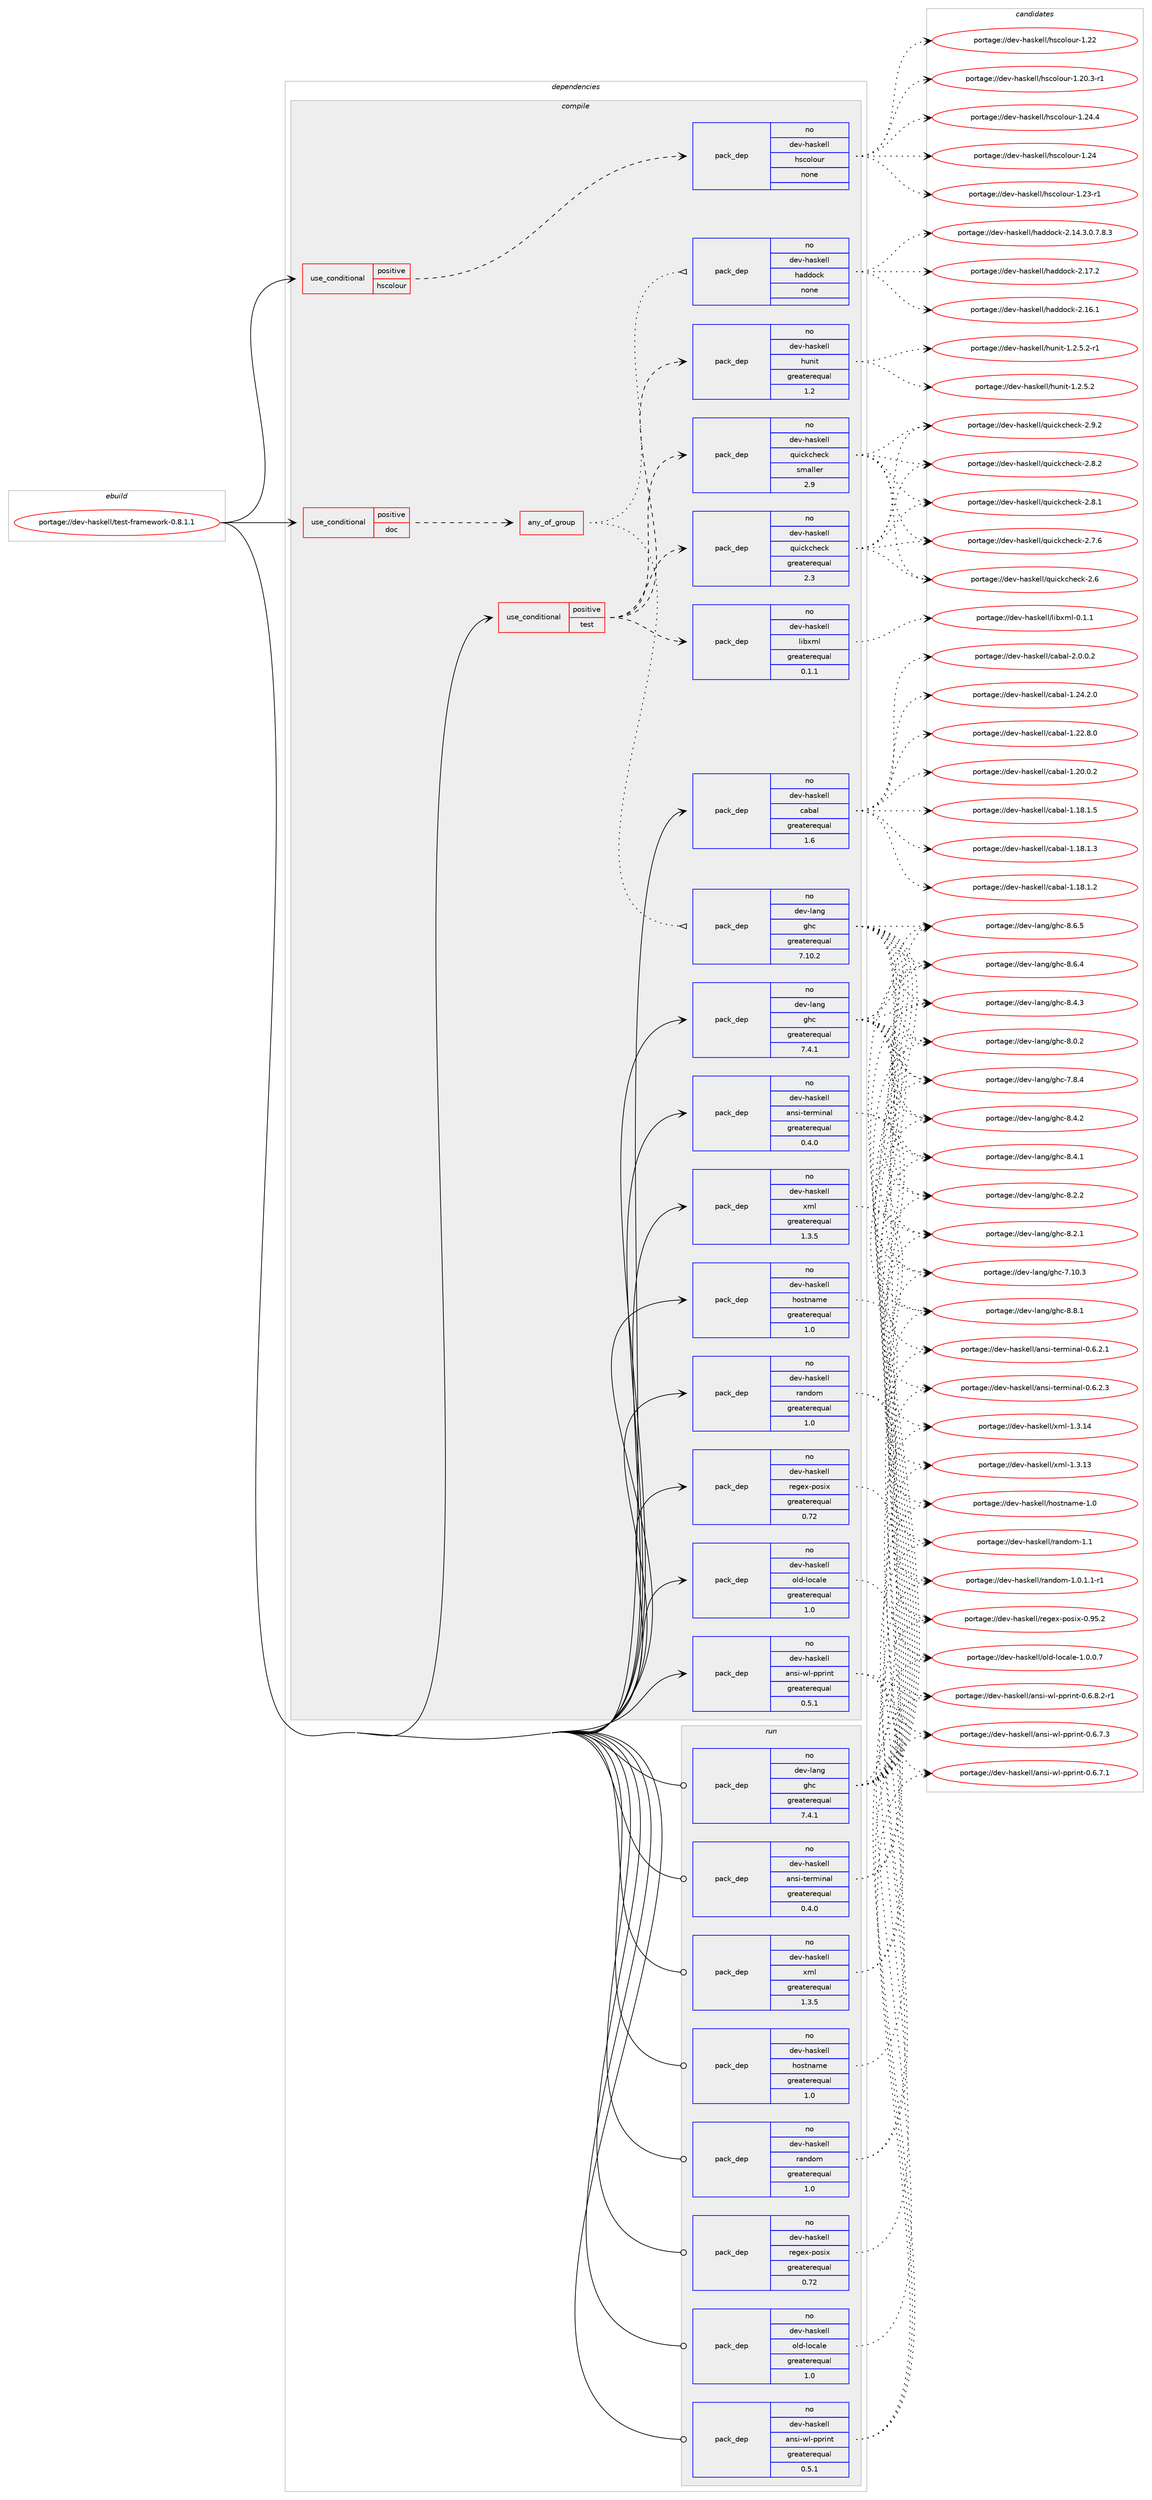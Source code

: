 digraph prolog {

# *************
# Graph options
# *************

newrank=true;
concentrate=true;
compound=true;
graph [rankdir=LR,fontname=Helvetica,fontsize=10,ranksep=1.5];#, ranksep=2.5, nodesep=0.2];
edge  [arrowhead=vee];
node  [fontname=Helvetica,fontsize=10];

# **********
# The ebuild
# **********

subgraph cluster_leftcol {
color=gray;
label=<<i>ebuild</i>>;
id [label="portage://dev-haskell/test-framework-0.8.1.1", color=red, width=4, href="../dev-haskell/test-framework-0.8.1.1.svg"];
}

# ****************
# The dependencies
# ****************

subgraph cluster_midcol {
color=gray;
label=<<i>dependencies</i>>;
subgraph cluster_compile {
fillcolor="#eeeeee";
style=filled;
label=<<i>compile</i>>;
subgraph cond131439 {
dependency542362 [label=<<TABLE BORDER="0" CELLBORDER="1" CELLSPACING="0" CELLPADDING="4"><TR><TD ROWSPAN="3" CELLPADDING="10">use_conditional</TD></TR><TR><TD>positive</TD></TR><TR><TD>doc</TD></TR></TABLE>>, shape=none, color=red];
subgraph any5641 {
dependency542363 [label=<<TABLE BORDER="0" CELLBORDER="1" CELLSPACING="0" CELLPADDING="4"><TR><TD CELLPADDING="10">any_of_group</TD></TR></TABLE>>, shape=none, color=red];subgraph pack405045 {
dependency542364 [label=<<TABLE BORDER="0" CELLBORDER="1" CELLSPACING="0" CELLPADDING="4" WIDTH="220"><TR><TD ROWSPAN="6" CELLPADDING="30">pack_dep</TD></TR><TR><TD WIDTH="110">no</TD></TR><TR><TD>dev-haskell</TD></TR><TR><TD>haddock</TD></TR><TR><TD>none</TD></TR><TR><TD></TD></TR></TABLE>>, shape=none, color=blue];
}
dependency542363:e -> dependency542364:w [weight=20,style="dotted",arrowhead="oinv"];
subgraph pack405046 {
dependency542365 [label=<<TABLE BORDER="0" CELLBORDER="1" CELLSPACING="0" CELLPADDING="4" WIDTH="220"><TR><TD ROWSPAN="6" CELLPADDING="30">pack_dep</TD></TR><TR><TD WIDTH="110">no</TD></TR><TR><TD>dev-lang</TD></TR><TR><TD>ghc</TD></TR><TR><TD>greaterequal</TD></TR><TR><TD>7.10.2</TD></TR></TABLE>>, shape=none, color=blue];
}
dependency542363:e -> dependency542365:w [weight=20,style="dotted",arrowhead="oinv"];
}
dependency542362:e -> dependency542363:w [weight=20,style="dashed",arrowhead="vee"];
}
id:e -> dependency542362:w [weight=20,style="solid",arrowhead="vee"];
subgraph cond131440 {
dependency542366 [label=<<TABLE BORDER="0" CELLBORDER="1" CELLSPACING="0" CELLPADDING="4"><TR><TD ROWSPAN="3" CELLPADDING="10">use_conditional</TD></TR><TR><TD>positive</TD></TR><TR><TD>hscolour</TD></TR></TABLE>>, shape=none, color=red];
subgraph pack405047 {
dependency542367 [label=<<TABLE BORDER="0" CELLBORDER="1" CELLSPACING="0" CELLPADDING="4" WIDTH="220"><TR><TD ROWSPAN="6" CELLPADDING="30">pack_dep</TD></TR><TR><TD WIDTH="110">no</TD></TR><TR><TD>dev-haskell</TD></TR><TR><TD>hscolour</TD></TR><TR><TD>none</TD></TR><TR><TD></TD></TR></TABLE>>, shape=none, color=blue];
}
dependency542366:e -> dependency542367:w [weight=20,style="dashed",arrowhead="vee"];
}
id:e -> dependency542366:w [weight=20,style="solid",arrowhead="vee"];
subgraph cond131441 {
dependency542368 [label=<<TABLE BORDER="0" CELLBORDER="1" CELLSPACING="0" CELLPADDING="4"><TR><TD ROWSPAN="3" CELLPADDING="10">use_conditional</TD></TR><TR><TD>positive</TD></TR><TR><TD>test</TD></TR></TABLE>>, shape=none, color=red];
subgraph pack405048 {
dependency542369 [label=<<TABLE BORDER="0" CELLBORDER="1" CELLSPACING="0" CELLPADDING="4" WIDTH="220"><TR><TD ROWSPAN="6" CELLPADDING="30">pack_dep</TD></TR><TR><TD WIDTH="110">no</TD></TR><TR><TD>dev-haskell</TD></TR><TR><TD>hunit</TD></TR><TR><TD>greaterequal</TD></TR><TR><TD>1.2</TD></TR></TABLE>>, shape=none, color=blue];
}
dependency542368:e -> dependency542369:w [weight=20,style="dashed",arrowhead="vee"];
subgraph pack405049 {
dependency542370 [label=<<TABLE BORDER="0" CELLBORDER="1" CELLSPACING="0" CELLPADDING="4" WIDTH="220"><TR><TD ROWSPAN="6" CELLPADDING="30">pack_dep</TD></TR><TR><TD WIDTH="110">no</TD></TR><TR><TD>dev-haskell</TD></TR><TR><TD>libxml</TD></TR><TR><TD>greaterequal</TD></TR><TR><TD>0.1.1</TD></TR></TABLE>>, shape=none, color=blue];
}
dependency542368:e -> dependency542370:w [weight=20,style="dashed",arrowhead="vee"];
subgraph pack405050 {
dependency542371 [label=<<TABLE BORDER="0" CELLBORDER="1" CELLSPACING="0" CELLPADDING="4" WIDTH="220"><TR><TD ROWSPAN="6" CELLPADDING="30">pack_dep</TD></TR><TR><TD WIDTH="110">no</TD></TR><TR><TD>dev-haskell</TD></TR><TR><TD>quickcheck</TD></TR><TR><TD>greaterequal</TD></TR><TR><TD>2.3</TD></TR></TABLE>>, shape=none, color=blue];
}
dependency542368:e -> dependency542371:w [weight=20,style="dashed",arrowhead="vee"];
subgraph pack405051 {
dependency542372 [label=<<TABLE BORDER="0" CELLBORDER="1" CELLSPACING="0" CELLPADDING="4" WIDTH="220"><TR><TD ROWSPAN="6" CELLPADDING="30">pack_dep</TD></TR><TR><TD WIDTH="110">no</TD></TR><TR><TD>dev-haskell</TD></TR><TR><TD>quickcheck</TD></TR><TR><TD>smaller</TD></TR><TR><TD>2.9</TD></TR></TABLE>>, shape=none, color=blue];
}
dependency542368:e -> dependency542372:w [weight=20,style="dashed",arrowhead="vee"];
}
id:e -> dependency542368:w [weight=20,style="solid",arrowhead="vee"];
subgraph pack405052 {
dependency542373 [label=<<TABLE BORDER="0" CELLBORDER="1" CELLSPACING="0" CELLPADDING="4" WIDTH="220"><TR><TD ROWSPAN="6" CELLPADDING="30">pack_dep</TD></TR><TR><TD WIDTH="110">no</TD></TR><TR><TD>dev-haskell</TD></TR><TR><TD>ansi-terminal</TD></TR><TR><TD>greaterequal</TD></TR><TR><TD>0.4.0</TD></TR></TABLE>>, shape=none, color=blue];
}
id:e -> dependency542373:w [weight=20,style="solid",arrowhead="vee"];
subgraph pack405053 {
dependency542374 [label=<<TABLE BORDER="0" CELLBORDER="1" CELLSPACING="0" CELLPADDING="4" WIDTH="220"><TR><TD ROWSPAN="6" CELLPADDING="30">pack_dep</TD></TR><TR><TD WIDTH="110">no</TD></TR><TR><TD>dev-haskell</TD></TR><TR><TD>ansi-wl-pprint</TD></TR><TR><TD>greaterequal</TD></TR><TR><TD>0.5.1</TD></TR></TABLE>>, shape=none, color=blue];
}
id:e -> dependency542374:w [weight=20,style="solid",arrowhead="vee"];
subgraph pack405054 {
dependency542375 [label=<<TABLE BORDER="0" CELLBORDER="1" CELLSPACING="0" CELLPADDING="4" WIDTH="220"><TR><TD ROWSPAN="6" CELLPADDING="30">pack_dep</TD></TR><TR><TD WIDTH="110">no</TD></TR><TR><TD>dev-haskell</TD></TR><TR><TD>cabal</TD></TR><TR><TD>greaterequal</TD></TR><TR><TD>1.6</TD></TR></TABLE>>, shape=none, color=blue];
}
id:e -> dependency542375:w [weight=20,style="solid",arrowhead="vee"];
subgraph pack405055 {
dependency542376 [label=<<TABLE BORDER="0" CELLBORDER="1" CELLSPACING="0" CELLPADDING="4" WIDTH="220"><TR><TD ROWSPAN="6" CELLPADDING="30">pack_dep</TD></TR><TR><TD WIDTH="110">no</TD></TR><TR><TD>dev-haskell</TD></TR><TR><TD>hostname</TD></TR><TR><TD>greaterequal</TD></TR><TR><TD>1.0</TD></TR></TABLE>>, shape=none, color=blue];
}
id:e -> dependency542376:w [weight=20,style="solid",arrowhead="vee"];
subgraph pack405056 {
dependency542377 [label=<<TABLE BORDER="0" CELLBORDER="1" CELLSPACING="0" CELLPADDING="4" WIDTH="220"><TR><TD ROWSPAN="6" CELLPADDING="30">pack_dep</TD></TR><TR><TD WIDTH="110">no</TD></TR><TR><TD>dev-haskell</TD></TR><TR><TD>old-locale</TD></TR><TR><TD>greaterequal</TD></TR><TR><TD>1.0</TD></TR></TABLE>>, shape=none, color=blue];
}
id:e -> dependency542377:w [weight=20,style="solid",arrowhead="vee"];
subgraph pack405057 {
dependency542378 [label=<<TABLE BORDER="0" CELLBORDER="1" CELLSPACING="0" CELLPADDING="4" WIDTH="220"><TR><TD ROWSPAN="6" CELLPADDING="30">pack_dep</TD></TR><TR><TD WIDTH="110">no</TD></TR><TR><TD>dev-haskell</TD></TR><TR><TD>random</TD></TR><TR><TD>greaterequal</TD></TR><TR><TD>1.0</TD></TR></TABLE>>, shape=none, color=blue];
}
id:e -> dependency542378:w [weight=20,style="solid",arrowhead="vee"];
subgraph pack405058 {
dependency542379 [label=<<TABLE BORDER="0" CELLBORDER="1" CELLSPACING="0" CELLPADDING="4" WIDTH="220"><TR><TD ROWSPAN="6" CELLPADDING="30">pack_dep</TD></TR><TR><TD WIDTH="110">no</TD></TR><TR><TD>dev-haskell</TD></TR><TR><TD>regex-posix</TD></TR><TR><TD>greaterequal</TD></TR><TR><TD>0.72</TD></TR></TABLE>>, shape=none, color=blue];
}
id:e -> dependency542379:w [weight=20,style="solid",arrowhead="vee"];
subgraph pack405059 {
dependency542380 [label=<<TABLE BORDER="0" CELLBORDER="1" CELLSPACING="0" CELLPADDING="4" WIDTH="220"><TR><TD ROWSPAN="6" CELLPADDING="30">pack_dep</TD></TR><TR><TD WIDTH="110">no</TD></TR><TR><TD>dev-haskell</TD></TR><TR><TD>xml</TD></TR><TR><TD>greaterequal</TD></TR><TR><TD>1.3.5</TD></TR></TABLE>>, shape=none, color=blue];
}
id:e -> dependency542380:w [weight=20,style="solid",arrowhead="vee"];
subgraph pack405060 {
dependency542381 [label=<<TABLE BORDER="0" CELLBORDER="1" CELLSPACING="0" CELLPADDING="4" WIDTH="220"><TR><TD ROWSPAN="6" CELLPADDING="30">pack_dep</TD></TR><TR><TD WIDTH="110">no</TD></TR><TR><TD>dev-lang</TD></TR><TR><TD>ghc</TD></TR><TR><TD>greaterequal</TD></TR><TR><TD>7.4.1</TD></TR></TABLE>>, shape=none, color=blue];
}
id:e -> dependency542381:w [weight=20,style="solid",arrowhead="vee"];
}
subgraph cluster_compileandrun {
fillcolor="#eeeeee";
style=filled;
label=<<i>compile and run</i>>;
}
subgraph cluster_run {
fillcolor="#eeeeee";
style=filled;
label=<<i>run</i>>;
subgraph pack405061 {
dependency542382 [label=<<TABLE BORDER="0" CELLBORDER="1" CELLSPACING="0" CELLPADDING="4" WIDTH="220"><TR><TD ROWSPAN="6" CELLPADDING="30">pack_dep</TD></TR><TR><TD WIDTH="110">no</TD></TR><TR><TD>dev-haskell</TD></TR><TR><TD>ansi-terminal</TD></TR><TR><TD>greaterequal</TD></TR><TR><TD>0.4.0</TD></TR></TABLE>>, shape=none, color=blue];
}
id:e -> dependency542382:w [weight=20,style="solid",arrowhead="odot"];
subgraph pack405062 {
dependency542383 [label=<<TABLE BORDER="0" CELLBORDER="1" CELLSPACING="0" CELLPADDING="4" WIDTH="220"><TR><TD ROWSPAN="6" CELLPADDING="30">pack_dep</TD></TR><TR><TD WIDTH="110">no</TD></TR><TR><TD>dev-haskell</TD></TR><TR><TD>ansi-wl-pprint</TD></TR><TR><TD>greaterequal</TD></TR><TR><TD>0.5.1</TD></TR></TABLE>>, shape=none, color=blue];
}
id:e -> dependency542383:w [weight=20,style="solid",arrowhead="odot"];
subgraph pack405063 {
dependency542384 [label=<<TABLE BORDER="0" CELLBORDER="1" CELLSPACING="0" CELLPADDING="4" WIDTH="220"><TR><TD ROWSPAN="6" CELLPADDING="30">pack_dep</TD></TR><TR><TD WIDTH="110">no</TD></TR><TR><TD>dev-haskell</TD></TR><TR><TD>hostname</TD></TR><TR><TD>greaterequal</TD></TR><TR><TD>1.0</TD></TR></TABLE>>, shape=none, color=blue];
}
id:e -> dependency542384:w [weight=20,style="solid",arrowhead="odot"];
subgraph pack405064 {
dependency542385 [label=<<TABLE BORDER="0" CELLBORDER="1" CELLSPACING="0" CELLPADDING="4" WIDTH="220"><TR><TD ROWSPAN="6" CELLPADDING="30">pack_dep</TD></TR><TR><TD WIDTH="110">no</TD></TR><TR><TD>dev-haskell</TD></TR><TR><TD>old-locale</TD></TR><TR><TD>greaterequal</TD></TR><TR><TD>1.0</TD></TR></TABLE>>, shape=none, color=blue];
}
id:e -> dependency542385:w [weight=20,style="solid",arrowhead="odot"];
subgraph pack405065 {
dependency542386 [label=<<TABLE BORDER="0" CELLBORDER="1" CELLSPACING="0" CELLPADDING="4" WIDTH="220"><TR><TD ROWSPAN="6" CELLPADDING="30">pack_dep</TD></TR><TR><TD WIDTH="110">no</TD></TR><TR><TD>dev-haskell</TD></TR><TR><TD>random</TD></TR><TR><TD>greaterequal</TD></TR><TR><TD>1.0</TD></TR></TABLE>>, shape=none, color=blue];
}
id:e -> dependency542386:w [weight=20,style="solid",arrowhead="odot"];
subgraph pack405066 {
dependency542387 [label=<<TABLE BORDER="0" CELLBORDER="1" CELLSPACING="0" CELLPADDING="4" WIDTH="220"><TR><TD ROWSPAN="6" CELLPADDING="30">pack_dep</TD></TR><TR><TD WIDTH="110">no</TD></TR><TR><TD>dev-haskell</TD></TR><TR><TD>regex-posix</TD></TR><TR><TD>greaterequal</TD></TR><TR><TD>0.72</TD></TR></TABLE>>, shape=none, color=blue];
}
id:e -> dependency542387:w [weight=20,style="solid",arrowhead="odot"];
subgraph pack405067 {
dependency542388 [label=<<TABLE BORDER="0" CELLBORDER="1" CELLSPACING="0" CELLPADDING="4" WIDTH="220"><TR><TD ROWSPAN="6" CELLPADDING="30">pack_dep</TD></TR><TR><TD WIDTH="110">no</TD></TR><TR><TD>dev-haskell</TD></TR><TR><TD>xml</TD></TR><TR><TD>greaterequal</TD></TR><TR><TD>1.3.5</TD></TR></TABLE>>, shape=none, color=blue];
}
id:e -> dependency542388:w [weight=20,style="solid",arrowhead="odot"];
subgraph pack405068 {
dependency542389 [label=<<TABLE BORDER="0" CELLBORDER="1" CELLSPACING="0" CELLPADDING="4" WIDTH="220"><TR><TD ROWSPAN="6" CELLPADDING="30">pack_dep</TD></TR><TR><TD WIDTH="110">no</TD></TR><TR><TD>dev-lang</TD></TR><TR><TD>ghc</TD></TR><TR><TD>greaterequal</TD></TR><TR><TD>7.4.1</TD></TR></TABLE>>, shape=none, color=blue];
}
id:e -> dependency542389:w [weight=20,style="solid",arrowhead="odot"];
}
}

# **************
# The candidates
# **************

subgraph cluster_choices {
rank=same;
color=gray;
label=<<i>candidates</i>>;

subgraph choice405045 {
color=black;
nodesep=1;
choice100101118451049711510710110810847104971001001119910745504649554650 [label="portage://dev-haskell/haddock-2.17.2", color=red, width=4,href="../dev-haskell/haddock-2.17.2.svg"];
choice100101118451049711510710110810847104971001001119910745504649544649 [label="portage://dev-haskell/haddock-2.16.1", color=red, width=4,href="../dev-haskell/haddock-2.16.1.svg"];
choice1001011184510497115107101108108471049710010011199107455046495246514648465546564651 [label="portage://dev-haskell/haddock-2.14.3.0.7.8.3", color=red, width=4,href="../dev-haskell/haddock-2.14.3.0.7.8.3.svg"];
dependency542364:e -> choice100101118451049711510710110810847104971001001119910745504649554650:w [style=dotted,weight="100"];
dependency542364:e -> choice100101118451049711510710110810847104971001001119910745504649544649:w [style=dotted,weight="100"];
dependency542364:e -> choice1001011184510497115107101108108471049710010011199107455046495246514648465546564651:w [style=dotted,weight="100"];
}
subgraph choice405046 {
color=black;
nodesep=1;
choice10010111845108971101034710310499455646564649 [label="portage://dev-lang/ghc-8.8.1", color=red, width=4,href="../dev-lang/ghc-8.8.1.svg"];
choice10010111845108971101034710310499455646544653 [label="portage://dev-lang/ghc-8.6.5", color=red, width=4,href="../dev-lang/ghc-8.6.5.svg"];
choice10010111845108971101034710310499455646544652 [label="portage://dev-lang/ghc-8.6.4", color=red, width=4,href="../dev-lang/ghc-8.6.4.svg"];
choice10010111845108971101034710310499455646524651 [label="portage://dev-lang/ghc-8.4.3", color=red, width=4,href="../dev-lang/ghc-8.4.3.svg"];
choice10010111845108971101034710310499455646524650 [label="portage://dev-lang/ghc-8.4.2", color=red, width=4,href="../dev-lang/ghc-8.4.2.svg"];
choice10010111845108971101034710310499455646524649 [label="portage://dev-lang/ghc-8.4.1", color=red, width=4,href="../dev-lang/ghc-8.4.1.svg"];
choice10010111845108971101034710310499455646504650 [label="portage://dev-lang/ghc-8.2.2", color=red, width=4,href="../dev-lang/ghc-8.2.2.svg"];
choice10010111845108971101034710310499455646504649 [label="portage://dev-lang/ghc-8.2.1", color=red, width=4,href="../dev-lang/ghc-8.2.1.svg"];
choice10010111845108971101034710310499455646484650 [label="portage://dev-lang/ghc-8.0.2", color=red, width=4,href="../dev-lang/ghc-8.0.2.svg"];
choice10010111845108971101034710310499455546564652 [label="portage://dev-lang/ghc-7.8.4", color=red, width=4,href="../dev-lang/ghc-7.8.4.svg"];
choice1001011184510897110103471031049945554649484651 [label="portage://dev-lang/ghc-7.10.3", color=red, width=4,href="../dev-lang/ghc-7.10.3.svg"];
dependency542365:e -> choice10010111845108971101034710310499455646564649:w [style=dotted,weight="100"];
dependency542365:e -> choice10010111845108971101034710310499455646544653:w [style=dotted,weight="100"];
dependency542365:e -> choice10010111845108971101034710310499455646544652:w [style=dotted,weight="100"];
dependency542365:e -> choice10010111845108971101034710310499455646524651:w [style=dotted,weight="100"];
dependency542365:e -> choice10010111845108971101034710310499455646524650:w [style=dotted,weight="100"];
dependency542365:e -> choice10010111845108971101034710310499455646524649:w [style=dotted,weight="100"];
dependency542365:e -> choice10010111845108971101034710310499455646504650:w [style=dotted,weight="100"];
dependency542365:e -> choice10010111845108971101034710310499455646504649:w [style=dotted,weight="100"];
dependency542365:e -> choice10010111845108971101034710310499455646484650:w [style=dotted,weight="100"];
dependency542365:e -> choice10010111845108971101034710310499455546564652:w [style=dotted,weight="100"];
dependency542365:e -> choice1001011184510897110103471031049945554649484651:w [style=dotted,weight="100"];
}
subgraph choice405047 {
color=black;
nodesep=1;
choice1001011184510497115107101108108471041159911110811111711445494650524652 [label="portage://dev-haskell/hscolour-1.24.4", color=red, width=4,href="../dev-haskell/hscolour-1.24.4.svg"];
choice100101118451049711510710110810847104115991111081111171144549465052 [label="portage://dev-haskell/hscolour-1.24", color=red, width=4,href="../dev-haskell/hscolour-1.24.svg"];
choice1001011184510497115107101108108471041159911110811111711445494650514511449 [label="portage://dev-haskell/hscolour-1.23-r1", color=red, width=4,href="../dev-haskell/hscolour-1.23-r1.svg"];
choice100101118451049711510710110810847104115991111081111171144549465050 [label="portage://dev-haskell/hscolour-1.22", color=red, width=4,href="../dev-haskell/hscolour-1.22.svg"];
choice10010111845104971151071011081084710411599111108111117114454946504846514511449 [label="portage://dev-haskell/hscolour-1.20.3-r1", color=red, width=4,href="../dev-haskell/hscolour-1.20.3-r1.svg"];
dependency542367:e -> choice1001011184510497115107101108108471041159911110811111711445494650524652:w [style=dotted,weight="100"];
dependency542367:e -> choice100101118451049711510710110810847104115991111081111171144549465052:w [style=dotted,weight="100"];
dependency542367:e -> choice1001011184510497115107101108108471041159911110811111711445494650514511449:w [style=dotted,weight="100"];
dependency542367:e -> choice100101118451049711510710110810847104115991111081111171144549465050:w [style=dotted,weight="100"];
dependency542367:e -> choice10010111845104971151071011081084710411599111108111117114454946504846514511449:w [style=dotted,weight="100"];
}
subgraph choice405048 {
color=black;
nodesep=1;
choice10010111845104971151071011081084710411711010511645494650465346504511449 [label="portage://dev-haskell/hunit-1.2.5.2-r1", color=red, width=4,href="../dev-haskell/hunit-1.2.5.2-r1.svg"];
choice1001011184510497115107101108108471041171101051164549465046534650 [label="portage://dev-haskell/hunit-1.2.5.2", color=red, width=4,href="../dev-haskell/hunit-1.2.5.2.svg"];
dependency542369:e -> choice10010111845104971151071011081084710411711010511645494650465346504511449:w [style=dotted,weight="100"];
dependency542369:e -> choice1001011184510497115107101108108471041171101051164549465046534650:w [style=dotted,weight="100"];
}
subgraph choice405049 {
color=black;
nodesep=1;
choice10010111845104971151071011081084710810598120109108454846494649 [label="portage://dev-haskell/libxml-0.1.1", color=red, width=4,href="../dev-haskell/libxml-0.1.1.svg"];
dependency542370:e -> choice10010111845104971151071011081084710810598120109108454846494649:w [style=dotted,weight="100"];
}
subgraph choice405050 {
color=black;
nodesep=1;
choice100101118451049711510710110810847113117105991079910410199107455046574650 [label="portage://dev-haskell/quickcheck-2.9.2", color=red, width=4,href="../dev-haskell/quickcheck-2.9.2.svg"];
choice100101118451049711510710110810847113117105991079910410199107455046564650 [label="portage://dev-haskell/quickcheck-2.8.2", color=red, width=4,href="../dev-haskell/quickcheck-2.8.2.svg"];
choice100101118451049711510710110810847113117105991079910410199107455046564649 [label="portage://dev-haskell/quickcheck-2.8.1", color=red, width=4,href="../dev-haskell/quickcheck-2.8.1.svg"];
choice100101118451049711510710110810847113117105991079910410199107455046554654 [label="portage://dev-haskell/quickcheck-2.7.6", color=red, width=4,href="../dev-haskell/quickcheck-2.7.6.svg"];
choice10010111845104971151071011081084711311710599107991041019910745504654 [label="portage://dev-haskell/quickcheck-2.6", color=red, width=4,href="../dev-haskell/quickcheck-2.6.svg"];
dependency542371:e -> choice100101118451049711510710110810847113117105991079910410199107455046574650:w [style=dotted,weight="100"];
dependency542371:e -> choice100101118451049711510710110810847113117105991079910410199107455046564650:w [style=dotted,weight="100"];
dependency542371:e -> choice100101118451049711510710110810847113117105991079910410199107455046564649:w [style=dotted,weight="100"];
dependency542371:e -> choice100101118451049711510710110810847113117105991079910410199107455046554654:w [style=dotted,weight="100"];
dependency542371:e -> choice10010111845104971151071011081084711311710599107991041019910745504654:w [style=dotted,weight="100"];
}
subgraph choice405051 {
color=black;
nodesep=1;
choice100101118451049711510710110810847113117105991079910410199107455046574650 [label="portage://dev-haskell/quickcheck-2.9.2", color=red, width=4,href="../dev-haskell/quickcheck-2.9.2.svg"];
choice100101118451049711510710110810847113117105991079910410199107455046564650 [label="portage://dev-haskell/quickcheck-2.8.2", color=red, width=4,href="../dev-haskell/quickcheck-2.8.2.svg"];
choice100101118451049711510710110810847113117105991079910410199107455046564649 [label="portage://dev-haskell/quickcheck-2.8.1", color=red, width=4,href="../dev-haskell/quickcheck-2.8.1.svg"];
choice100101118451049711510710110810847113117105991079910410199107455046554654 [label="portage://dev-haskell/quickcheck-2.7.6", color=red, width=4,href="../dev-haskell/quickcheck-2.7.6.svg"];
choice10010111845104971151071011081084711311710599107991041019910745504654 [label="portage://dev-haskell/quickcheck-2.6", color=red, width=4,href="../dev-haskell/quickcheck-2.6.svg"];
dependency542372:e -> choice100101118451049711510710110810847113117105991079910410199107455046574650:w [style=dotted,weight="100"];
dependency542372:e -> choice100101118451049711510710110810847113117105991079910410199107455046564650:w [style=dotted,weight="100"];
dependency542372:e -> choice100101118451049711510710110810847113117105991079910410199107455046564649:w [style=dotted,weight="100"];
dependency542372:e -> choice100101118451049711510710110810847113117105991079910410199107455046554654:w [style=dotted,weight="100"];
dependency542372:e -> choice10010111845104971151071011081084711311710599107991041019910745504654:w [style=dotted,weight="100"];
}
subgraph choice405052 {
color=black;
nodesep=1;
choice1001011184510497115107101108108479711011510545116101114109105110971084548465446504651 [label="portage://dev-haskell/ansi-terminal-0.6.2.3", color=red, width=4,href="../dev-haskell/ansi-terminal-0.6.2.3.svg"];
choice1001011184510497115107101108108479711011510545116101114109105110971084548465446504649 [label="portage://dev-haskell/ansi-terminal-0.6.2.1", color=red, width=4,href="../dev-haskell/ansi-terminal-0.6.2.1.svg"];
dependency542373:e -> choice1001011184510497115107101108108479711011510545116101114109105110971084548465446504651:w [style=dotted,weight="100"];
dependency542373:e -> choice1001011184510497115107101108108479711011510545116101114109105110971084548465446504649:w [style=dotted,weight="100"];
}
subgraph choice405053 {
color=black;
nodesep=1;
choice10010111845104971151071011081084797110115105451191084511211211410511011645484654465646504511449 [label="portage://dev-haskell/ansi-wl-pprint-0.6.8.2-r1", color=red, width=4,href="../dev-haskell/ansi-wl-pprint-0.6.8.2-r1.svg"];
choice1001011184510497115107101108108479711011510545119108451121121141051101164548465446554651 [label="portage://dev-haskell/ansi-wl-pprint-0.6.7.3", color=red, width=4,href="../dev-haskell/ansi-wl-pprint-0.6.7.3.svg"];
choice1001011184510497115107101108108479711011510545119108451121121141051101164548465446554649 [label="portage://dev-haskell/ansi-wl-pprint-0.6.7.1", color=red, width=4,href="../dev-haskell/ansi-wl-pprint-0.6.7.1.svg"];
dependency542374:e -> choice10010111845104971151071011081084797110115105451191084511211211410511011645484654465646504511449:w [style=dotted,weight="100"];
dependency542374:e -> choice1001011184510497115107101108108479711011510545119108451121121141051101164548465446554651:w [style=dotted,weight="100"];
dependency542374:e -> choice1001011184510497115107101108108479711011510545119108451121121141051101164548465446554649:w [style=dotted,weight="100"];
}
subgraph choice405054 {
color=black;
nodesep=1;
choice100101118451049711510710110810847999798971084550464846484650 [label="portage://dev-haskell/cabal-2.0.0.2", color=red, width=4,href="../dev-haskell/cabal-2.0.0.2.svg"];
choice10010111845104971151071011081084799979897108454946505246504648 [label="portage://dev-haskell/cabal-1.24.2.0", color=red, width=4,href="../dev-haskell/cabal-1.24.2.0.svg"];
choice10010111845104971151071011081084799979897108454946505046564648 [label="portage://dev-haskell/cabal-1.22.8.0", color=red, width=4,href="../dev-haskell/cabal-1.22.8.0.svg"];
choice10010111845104971151071011081084799979897108454946504846484650 [label="portage://dev-haskell/cabal-1.20.0.2", color=red, width=4,href="../dev-haskell/cabal-1.20.0.2.svg"];
choice10010111845104971151071011081084799979897108454946495646494653 [label="portage://dev-haskell/cabal-1.18.1.5", color=red, width=4,href="../dev-haskell/cabal-1.18.1.5.svg"];
choice10010111845104971151071011081084799979897108454946495646494651 [label="portage://dev-haskell/cabal-1.18.1.3", color=red, width=4,href="../dev-haskell/cabal-1.18.1.3.svg"];
choice10010111845104971151071011081084799979897108454946495646494650 [label="portage://dev-haskell/cabal-1.18.1.2", color=red, width=4,href="../dev-haskell/cabal-1.18.1.2.svg"];
dependency542375:e -> choice100101118451049711510710110810847999798971084550464846484650:w [style=dotted,weight="100"];
dependency542375:e -> choice10010111845104971151071011081084799979897108454946505246504648:w [style=dotted,weight="100"];
dependency542375:e -> choice10010111845104971151071011081084799979897108454946505046564648:w [style=dotted,weight="100"];
dependency542375:e -> choice10010111845104971151071011081084799979897108454946504846484650:w [style=dotted,weight="100"];
dependency542375:e -> choice10010111845104971151071011081084799979897108454946495646494653:w [style=dotted,weight="100"];
dependency542375:e -> choice10010111845104971151071011081084799979897108454946495646494651:w [style=dotted,weight="100"];
dependency542375:e -> choice10010111845104971151071011081084799979897108454946495646494650:w [style=dotted,weight="100"];
}
subgraph choice405055 {
color=black;
nodesep=1;
choice1001011184510497115107101108108471041111151161109710910145494648 [label="portage://dev-haskell/hostname-1.0", color=red, width=4,href="../dev-haskell/hostname-1.0.svg"];
dependency542376:e -> choice1001011184510497115107101108108471041111151161109710910145494648:w [style=dotted,weight="100"];
}
subgraph choice405056 {
color=black;
nodesep=1;
choice1001011184510497115107101108108471111081004510811199971081014549464846484655 [label="portage://dev-haskell/old-locale-1.0.0.7", color=red, width=4,href="../dev-haskell/old-locale-1.0.0.7.svg"];
dependency542377:e -> choice1001011184510497115107101108108471111081004510811199971081014549464846484655:w [style=dotted,weight="100"];
}
subgraph choice405057 {
color=black;
nodesep=1;
choice1001011184510497115107101108108471149711010011110945494649 [label="portage://dev-haskell/random-1.1", color=red, width=4,href="../dev-haskell/random-1.1.svg"];
choice1001011184510497115107101108108471149711010011110945494648464946494511449 [label="portage://dev-haskell/random-1.0.1.1-r1", color=red, width=4,href="../dev-haskell/random-1.0.1.1-r1.svg"];
dependency542378:e -> choice1001011184510497115107101108108471149711010011110945494649:w [style=dotted,weight="100"];
dependency542378:e -> choice1001011184510497115107101108108471149711010011110945494648464946494511449:w [style=dotted,weight="100"];
}
subgraph choice405058 {
color=black;
nodesep=1;
choice1001011184510497115107101108108471141011031011204511211111510512045484657534650 [label="portage://dev-haskell/regex-posix-0.95.2", color=red, width=4,href="../dev-haskell/regex-posix-0.95.2.svg"];
dependency542379:e -> choice1001011184510497115107101108108471141011031011204511211111510512045484657534650:w [style=dotted,weight="100"];
}
subgraph choice405059 {
color=black;
nodesep=1;
choice10010111845104971151071011081084712010910845494651464952 [label="portage://dev-haskell/xml-1.3.14", color=red, width=4,href="../dev-haskell/xml-1.3.14.svg"];
choice10010111845104971151071011081084712010910845494651464951 [label="portage://dev-haskell/xml-1.3.13", color=red, width=4,href="../dev-haskell/xml-1.3.13.svg"];
dependency542380:e -> choice10010111845104971151071011081084712010910845494651464952:w [style=dotted,weight="100"];
dependency542380:e -> choice10010111845104971151071011081084712010910845494651464951:w [style=dotted,weight="100"];
}
subgraph choice405060 {
color=black;
nodesep=1;
choice10010111845108971101034710310499455646564649 [label="portage://dev-lang/ghc-8.8.1", color=red, width=4,href="../dev-lang/ghc-8.8.1.svg"];
choice10010111845108971101034710310499455646544653 [label="portage://dev-lang/ghc-8.6.5", color=red, width=4,href="../dev-lang/ghc-8.6.5.svg"];
choice10010111845108971101034710310499455646544652 [label="portage://dev-lang/ghc-8.6.4", color=red, width=4,href="../dev-lang/ghc-8.6.4.svg"];
choice10010111845108971101034710310499455646524651 [label="portage://dev-lang/ghc-8.4.3", color=red, width=4,href="../dev-lang/ghc-8.4.3.svg"];
choice10010111845108971101034710310499455646524650 [label="portage://dev-lang/ghc-8.4.2", color=red, width=4,href="../dev-lang/ghc-8.4.2.svg"];
choice10010111845108971101034710310499455646524649 [label="portage://dev-lang/ghc-8.4.1", color=red, width=4,href="../dev-lang/ghc-8.4.1.svg"];
choice10010111845108971101034710310499455646504650 [label="portage://dev-lang/ghc-8.2.2", color=red, width=4,href="../dev-lang/ghc-8.2.2.svg"];
choice10010111845108971101034710310499455646504649 [label="portage://dev-lang/ghc-8.2.1", color=red, width=4,href="../dev-lang/ghc-8.2.1.svg"];
choice10010111845108971101034710310499455646484650 [label="portage://dev-lang/ghc-8.0.2", color=red, width=4,href="../dev-lang/ghc-8.0.2.svg"];
choice10010111845108971101034710310499455546564652 [label="portage://dev-lang/ghc-7.8.4", color=red, width=4,href="../dev-lang/ghc-7.8.4.svg"];
choice1001011184510897110103471031049945554649484651 [label="portage://dev-lang/ghc-7.10.3", color=red, width=4,href="../dev-lang/ghc-7.10.3.svg"];
dependency542381:e -> choice10010111845108971101034710310499455646564649:w [style=dotted,weight="100"];
dependency542381:e -> choice10010111845108971101034710310499455646544653:w [style=dotted,weight="100"];
dependency542381:e -> choice10010111845108971101034710310499455646544652:w [style=dotted,weight="100"];
dependency542381:e -> choice10010111845108971101034710310499455646524651:w [style=dotted,weight="100"];
dependency542381:e -> choice10010111845108971101034710310499455646524650:w [style=dotted,weight="100"];
dependency542381:e -> choice10010111845108971101034710310499455646524649:w [style=dotted,weight="100"];
dependency542381:e -> choice10010111845108971101034710310499455646504650:w [style=dotted,weight="100"];
dependency542381:e -> choice10010111845108971101034710310499455646504649:w [style=dotted,weight="100"];
dependency542381:e -> choice10010111845108971101034710310499455646484650:w [style=dotted,weight="100"];
dependency542381:e -> choice10010111845108971101034710310499455546564652:w [style=dotted,weight="100"];
dependency542381:e -> choice1001011184510897110103471031049945554649484651:w [style=dotted,weight="100"];
}
subgraph choice405061 {
color=black;
nodesep=1;
choice1001011184510497115107101108108479711011510545116101114109105110971084548465446504651 [label="portage://dev-haskell/ansi-terminal-0.6.2.3", color=red, width=4,href="../dev-haskell/ansi-terminal-0.6.2.3.svg"];
choice1001011184510497115107101108108479711011510545116101114109105110971084548465446504649 [label="portage://dev-haskell/ansi-terminal-0.6.2.1", color=red, width=4,href="../dev-haskell/ansi-terminal-0.6.2.1.svg"];
dependency542382:e -> choice1001011184510497115107101108108479711011510545116101114109105110971084548465446504651:w [style=dotted,weight="100"];
dependency542382:e -> choice1001011184510497115107101108108479711011510545116101114109105110971084548465446504649:w [style=dotted,weight="100"];
}
subgraph choice405062 {
color=black;
nodesep=1;
choice10010111845104971151071011081084797110115105451191084511211211410511011645484654465646504511449 [label="portage://dev-haskell/ansi-wl-pprint-0.6.8.2-r1", color=red, width=4,href="../dev-haskell/ansi-wl-pprint-0.6.8.2-r1.svg"];
choice1001011184510497115107101108108479711011510545119108451121121141051101164548465446554651 [label="portage://dev-haskell/ansi-wl-pprint-0.6.7.3", color=red, width=4,href="../dev-haskell/ansi-wl-pprint-0.6.7.3.svg"];
choice1001011184510497115107101108108479711011510545119108451121121141051101164548465446554649 [label="portage://dev-haskell/ansi-wl-pprint-0.6.7.1", color=red, width=4,href="../dev-haskell/ansi-wl-pprint-0.6.7.1.svg"];
dependency542383:e -> choice10010111845104971151071011081084797110115105451191084511211211410511011645484654465646504511449:w [style=dotted,weight="100"];
dependency542383:e -> choice1001011184510497115107101108108479711011510545119108451121121141051101164548465446554651:w [style=dotted,weight="100"];
dependency542383:e -> choice1001011184510497115107101108108479711011510545119108451121121141051101164548465446554649:w [style=dotted,weight="100"];
}
subgraph choice405063 {
color=black;
nodesep=1;
choice1001011184510497115107101108108471041111151161109710910145494648 [label="portage://dev-haskell/hostname-1.0", color=red, width=4,href="../dev-haskell/hostname-1.0.svg"];
dependency542384:e -> choice1001011184510497115107101108108471041111151161109710910145494648:w [style=dotted,weight="100"];
}
subgraph choice405064 {
color=black;
nodesep=1;
choice1001011184510497115107101108108471111081004510811199971081014549464846484655 [label="portage://dev-haskell/old-locale-1.0.0.7", color=red, width=4,href="../dev-haskell/old-locale-1.0.0.7.svg"];
dependency542385:e -> choice1001011184510497115107101108108471111081004510811199971081014549464846484655:w [style=dotted,weight="100"];
}
subgraph choice405065 {
color=black;
nodesep=1;
choice1001011184510497115107101108108471149711010011110945494649 [label="portage://dev-haskell/random-1.1", color=red, width=4,href="../dev-haskell/random-1.1.svg"];
choice1001011184510497115107101108108471149711010011110945494648464946494511449 [label="portage://dev-haskell/random-1.0.1.1-r1", color=red, width=4,href="../dev-haskell/random-1.0.1.1-r1.svg"];
dependency542386:e -> choice1001011184510497115107101108108471149711010011110945494649:w [style=dotted,weight="100"];
dependency542386:e -> choice1001011184510497115107101108108471149711010011110945494648464946494511449:w [style=dotted,weight="100"];
}
subgraph choice405066 {
color=black;
nodesep=1;
choice1001011184510497115107101108108471141011031011204511211111510512045484657534650 [label="portage://dev-haskell/regex-posix-0.95.2", color=red, width=4,href="../dev-haskell/regex-posix-0.95.2.svg"];
dependency542387:e -> choice1001011184510497115107101108108471141011031011204511211111510512045484657534650:w [style=dotted,weight="100"];
}
subgraph choice405067 {
color=black;
nodesep=1;
choice10010111845104971151071011081084712010910845494651464952 [label="portage://dev-haskell/xml-1.3.14", color=red, width=4,href="../dev-haskell/xml-1.3.14.svg"];
choice10010111845104971151071011081084712010910845494651464951 [label="portage://dev-haskell/xml-1.3.13", color=red, width=4,href="../dev-haskell/xml-1.3.13.svg"];
dependency542388:e -> choice10010111845104971151071011081084712010910845494651464952:w [style=dotted,weight="100"];
dependency542388:e -> choice10010111845104971151071011081084712010910845494651464951:w [style=dotted,weight="100"];
}
subgraph choice405068 {
color=black;
nodesep=1;
choice10010111845108971101034710310499455646564649 [label="portage://dev-lang/ghc-8.8.1", color=red, width=4,href="../dev-lang/ghc-8.8.1.svg"];
choice10010111845108971101034710310499455646544653 [label="portage://dev-lang/ghc-8.6.5", color=red, width=4,href="../dev-lang/ghc-8.6.5.svg"];
choice10010111845108971101034710310499455646544652 [label="portage://dev-lang/ghc-8.6.4", color=red, width=4,href="../dev-lang/ghc-8.6.4.svg"];
choice10010111845108971101034710310499455646524651 [label="portage://dev-lang/ghc-8.4.3", color=red, width=4,href="../dev-lang/ghc-8.4.3.svg"];
choice10010111845108971101034710310499455646524650 [label="portage://dev-lang/ghc-8.4.2", color=red, width=4,href="../dev-lang/ghc-8.4.2.svg"];
choice10010111845108971101034710310499455646524649 [label="portage://dev-lang/ghc-8.4.1", color=red, width=4,href="../dev-lang/ghc-8.4.1.svg"];
choice10010111845108971101034710310499455646504650 [label="portage://dev-lang/ghc-8.2.2", color=red, width=4,href="../dev-lang/ghc-8.2.2.svg"];
choice10010111845108971101034710310499455646504649 [label="portage://dev-lang/ghc-8.2.1", color=red, width=4,href="../dev-lang/ghc-8.2.1.svg"];
choice10010111845108971101034710310499455646484650 [label="portage://dev-lang/ghc-8.0.2", color=red, width=4,href="../dev-lang/ghc-8.0.2.svg"];
choice10010111845108971101034710310499455546564652 [label="portage://dev-lang/ghc-7.8.4", color=red, width=4,href="../dev-lang/ghc-7.8.4.svg"];
choice1001011184510897110103471031049945554649484651 [label="portage://dev-lang/ghc-7.10.3", color=red, width=4,href="../dev-lang/ghc-7.10.3.svg"];
dependency542389:e -> choice10010111845108971101034710310499455646564649:w [style=dotted,weight="100"];
dependency542389:e -> choice10010111845108971101034710310499455646544653:w [style=dotted,weight="100"];
dependency542389:e -> choice10010111845108971101034710310499455646544652:w [style=dotted,weight="100"];
dependency542389:e -> choice10010111845108971101034710310499455646524651:w [style=dotted,weight="100"];
dependency542389:e -> choice10010111845108971101034710310499455646524650:w [style=dotted,weight="100"];
dependency542389:e -> choice10010111845108971101034710310499455646524649:w [style=dotted,weight="100"];
dependency542389:e -> choice10010111845108971101034710310499455646504650:w [style=dotted,weight="100"];
dependency542389:e -> choice10010111845108971101034710310499455646504649:w [style=dotted,weight="100"];
dependency542389:e -> choice10010111845108971101034710310499455646484650:w [style=dotted,weight="100"];
dependency542389:e -> choice10010111845108971101034710310499455546564652:w [style=dotted,weight="100"];
dependency542389:e -> choice1001011184510897110103471031049945554649484651:w [style=dotted,weight="100"];
}
}

}
